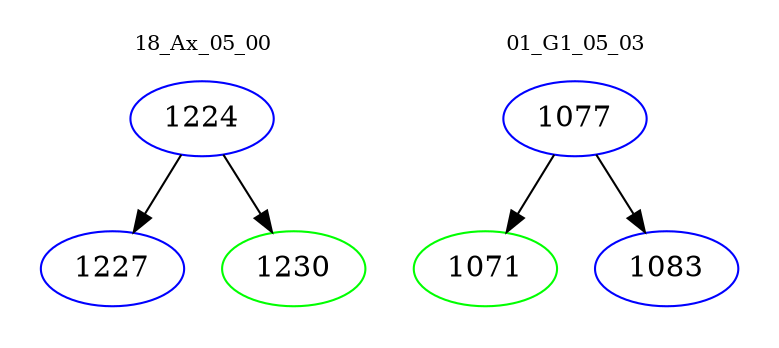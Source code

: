 digraph{
subgraph cluster_0 {
color = white
label = "18_Ax_05_00";
fontsize=10;
T0_1224 [label="1224", color="blue"]
T0_1224 -> T0_1227 [color="black"]
T0_1227 [label="1227", color="blue"]
T0_1224 -> T0_1230 [color="black"]
T0_1230 [label="1230", color="green"]
}
subgraph cluster_1 {
color = white
label = "01_G1_05_03";
fontsize=10;
T1_1077 [label="1077", color="blue"]
T1_1077 -> T1_1071 [color="black"]
T1_1071 [label="1071", color="green"]
T1_1077 -> T1_1083 [color="black"]
T1_1083 [label="1083", color="blue"]
}
}
